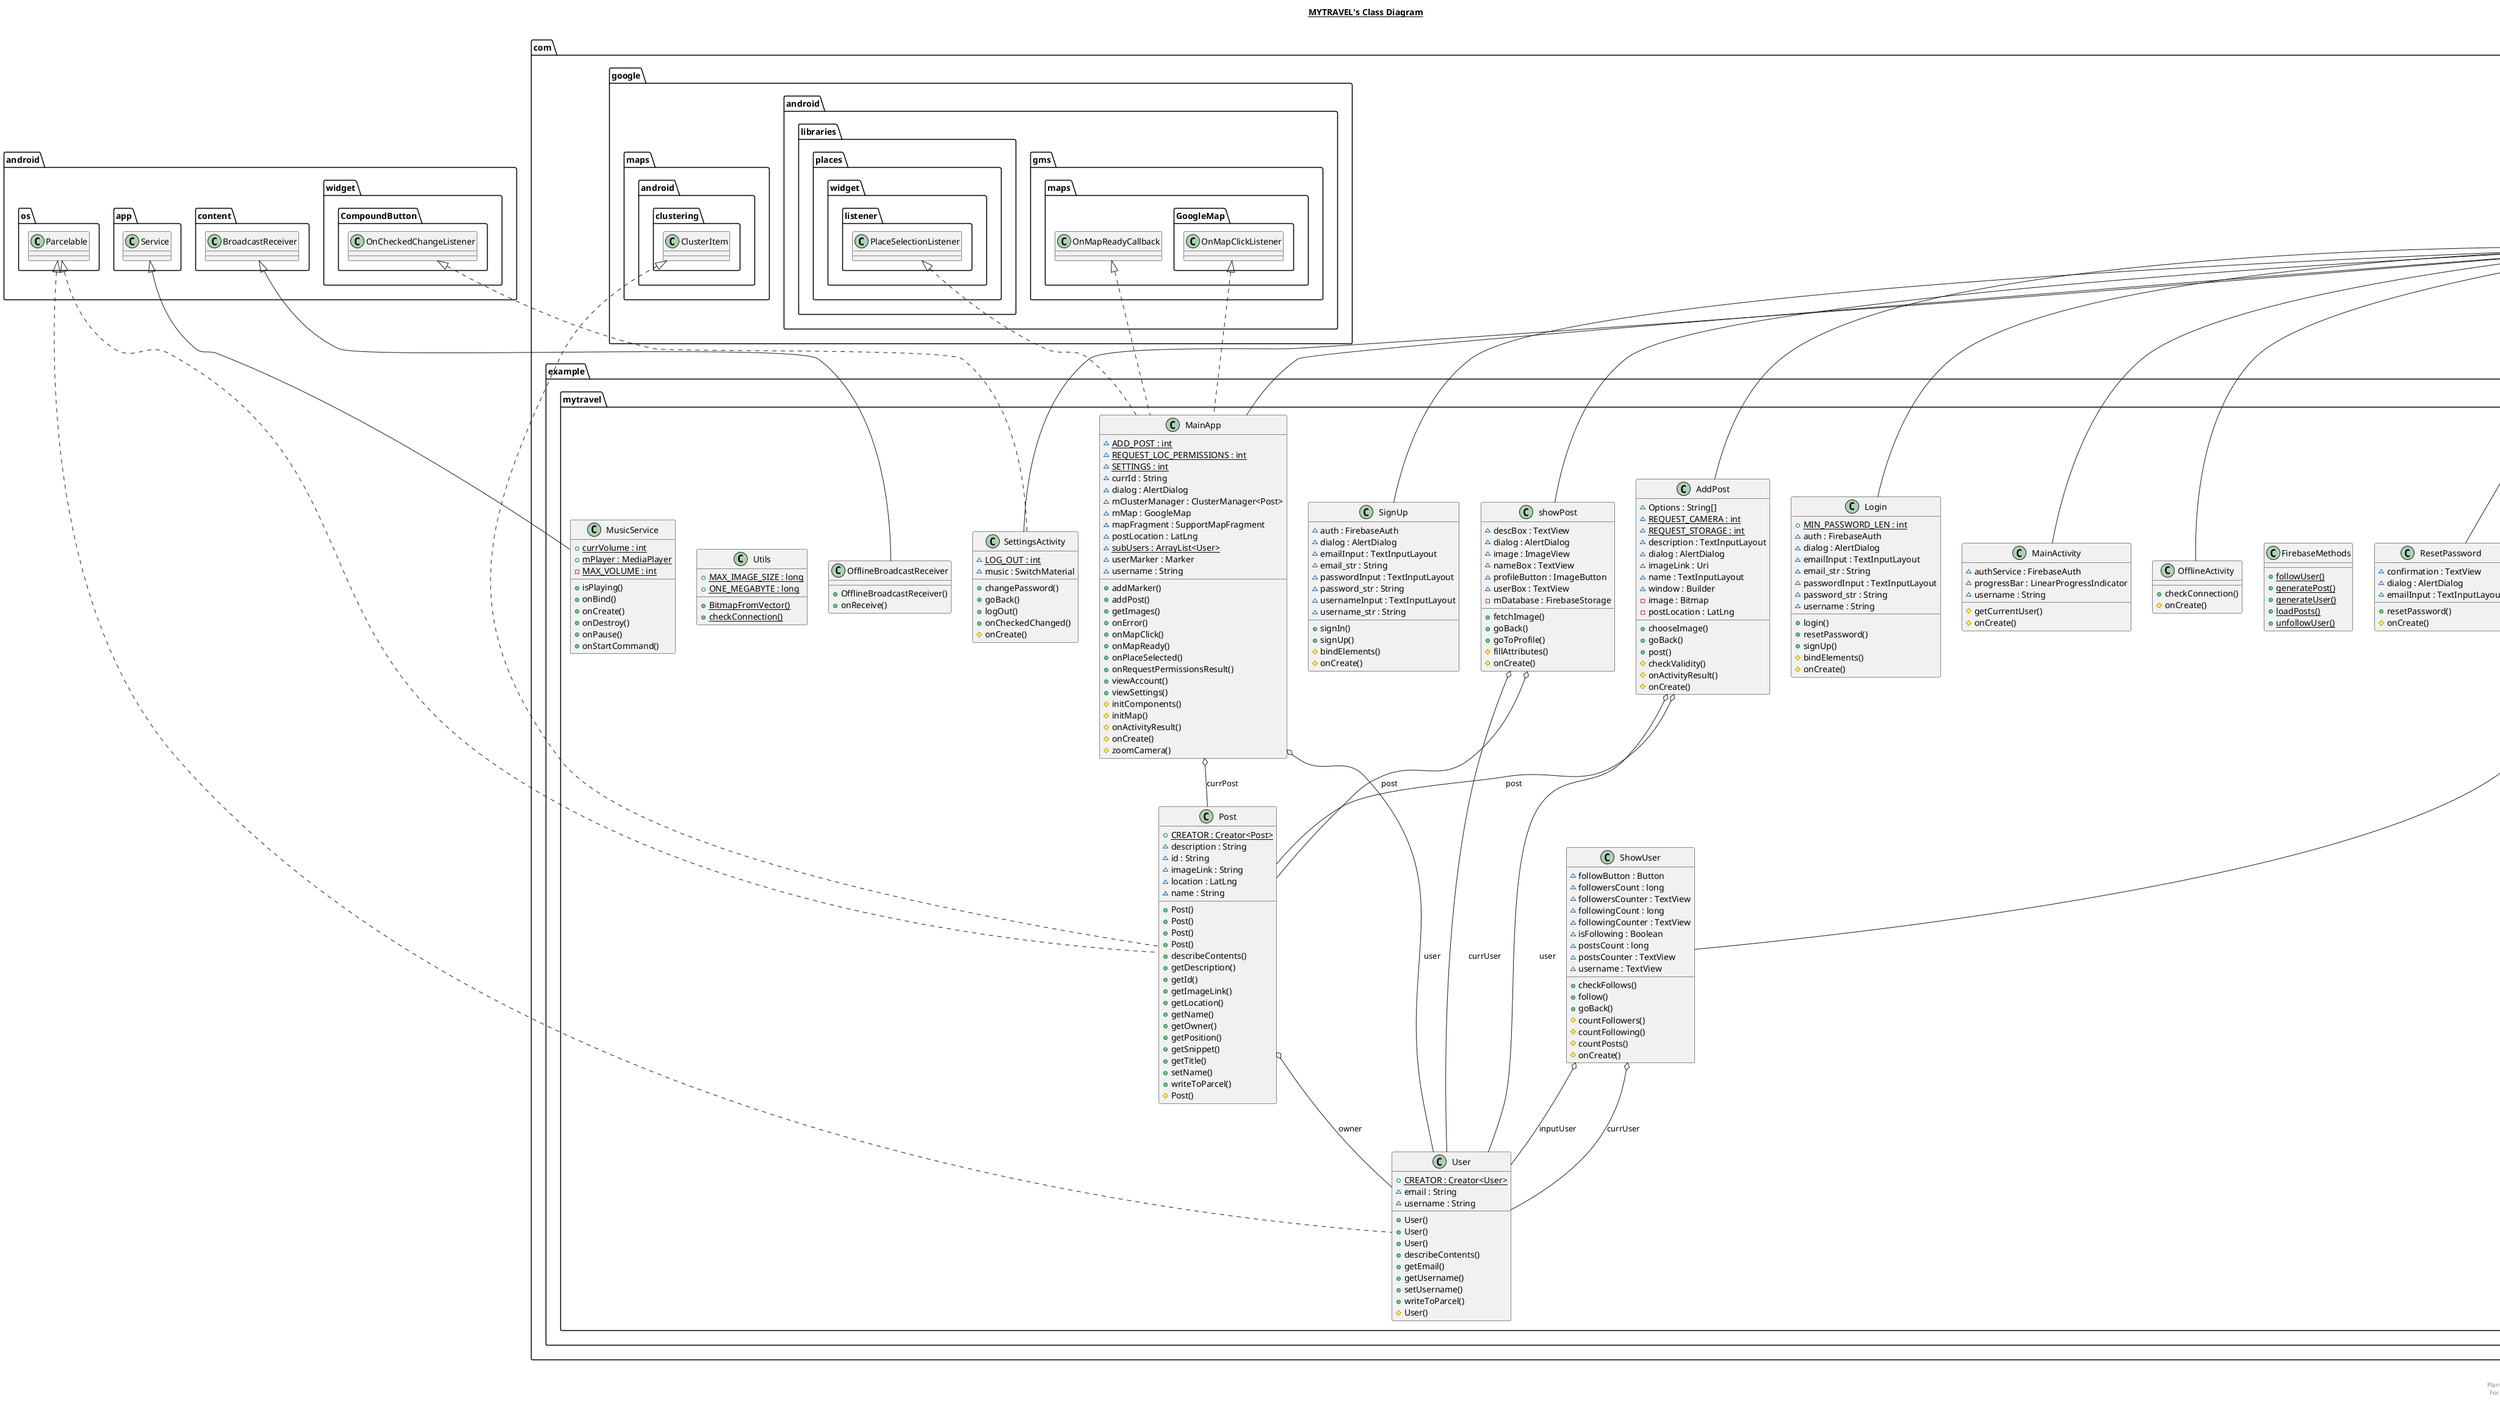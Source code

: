 @startuml

title __MYTRAVEL's Class Diagram__\n

  namespace com.example.mytravel {
    class com.example.mytravel.AddPost {
        ~ Options : String[]
        {static} ~ REQUEST_CAMERA : int
        {static} ~ REQUEST_STORAGE : int
        ~ description : TextInputLayout
        ~ dialog : AlertDialog
        ~ imageLink : Uri
        ~ name : TextInputLayout
        ~ window : Builder
        - image : Bitmap
        - postLocation : LatLng
        + chooseImage()
        + goBack()
        + post()
        # checkValidity()
        # onActivityResult()
        # onCreate()
    }
  }
  

  namespace com.example.mytravel {
    class com.example.mytravel.FirebaseMethods {
        {static} + followUser()
        {static} + generatePost()
        {static} + generateUser()
        {static} + loadPosts()
        {static} + unfollowUser()
    }
  }
  

  namespace com.example.mytravel {
    class com.example.mytravel.Login {
        {static} + MIN_PASSWORD_LEN : int
        ~ auth : FirebaseAuth
        ~ dialog : AlertDialog
        ~ emailInput : TextInputLayout
        ~ email_str : String
        ~ passwordInput : TextInputLayout
        ~ password_str : String
        ~ username : String
        + login()
        + resetPassword()
        + signUp()
        # bindElements()
        # onCreate()
    }
  }
  

  namespace com.example.mytravel {
    class com.example.mytravel.MainActivity {
        ~ authService : FirebaseAuth
        ~ progressBar : LinearProgressIndicator
        ~ username : String
        # getCurrentUser()
        # onCreate()
    }
  }
  

  namespace com.example.mytravel {
    class com.example.mytravel.MainApp {
        {static} ~ ADD_POST : int
        {static} ~ REQUEST_LOC_PERMISSIONS : int
        {static} ~ SETTINGS : int
        ~ currId : String
        ~ dialog : AlertDialog
        ~ mClusterManager : ClusterManager<Post>
        ~ mMap : GoogleMap
        ~ mapFragment : SupportMapFragment
        ~ postLocation : LatLng
        {static} ~ subUsers : ArrayList<User>
        ~ userMarker : Marker
        ~ username : String
        + addMarker()
        + addPost()
        + getImages()
        + onError()
        + onMapClick()
        + onMapReady()
        + onPlaceSelected()
        + onRequestPermissionsResult()
        + viewAccount()
        + viewSettings()
        # initComponents()
        # initMap()
        # onActivityResult()
        # onCreate()
        # zoomCamera()
    }
  }
  

  namespace com.example.mytravel {
    class com.example.mytravel.MusicService {
        {static} + currVolume : int
        {static} + mPlayer : MediaPlayer
        {static} - MAX_VOLUME : int
        + isPlaying()
        + onBind()
        + onCreate()
        + onDestroy()
        + onPause()
        + onStartCommand()
    }
  }
  

  namespace com.example.mytravel {
    class com.example.mytravel.OfflineActivity {
        + checkConnection()
        # onCreate()
    }
  }
  

  namespace com.example.mytravel {
    class com.example.mytravel.OfflineBroadcastReceiver {
        + OfflineBroadcastReceiver()
        + onReceive()
    }
  }
  

  namespace com.example.mytravel {
    class com.example.mytravel.Post {
        {static} + CREATOR : Creator<Post>
        ~ description : String
        ~ id : String
        ~ imageLink : String
        ~ location : LatLng
        ~ name : String
        + Post()
        + Post()
        + Post()
        + Post()
        + describeContents()
        + getDescription()
        + getId()
        + getImageLink()
        + getLocation()
        + getName()
        + getOwner()
        + getPosition()
        + getSnippet()
        + getTitle()
        + setName()
        + writeToParcel()
        # Post()
    }
  }
  

  namespace com.example.mytravel {
    class com.example.mytravel.ResetPassword {
        ~ confirmation : TextView
        ~ dialog : AlertDialog
        ~ emailInput : TextInputLayout
        + resetPassword()
        # onCreate()
    }
  }
  

  namespace com.example.mytravel {
    class com.example.mytravel.SettingsActivity {
        {static} ~ LOG_OUT : int
        ~ music : SwitchMaterial
        + changePassword()
        + goBack()
        + logOut()
        + onCheckedChanged()
        # onCreate()
    }
  }
  

  namespace com.example.mytravel {
    class com.example.mytravel.ShowUser {
        ~ followButton : Button
        ~ followersCount : long
        ~ followersCounter : TextView
        ~ followingCount : long
        ~ followingCounter : TextView
        ~ isFollowing : Boolean
        ~ postsCount : long
        ~ postsCounter : TextView
        ~ username : TextView
        + checkFollows()
        + follow()
        + goBack()
        # countFollowers()
        # countFollowing()
        # countPosts()
        # onCreate()
    }
  }
  

  namespace com.example.mytravel {
    class com.example.mytravel.SignUp {
        ~ auth : FirebaseAuth
        ~ dialog : AlertDialog
        ~ emailInput : TextInputLayout
        ~ email_str : String
        ~ passwordInput : TextInputLayout
        ~ password_str : String
        ~ usernameInput : TextInputLayout
        ~ username_str : String
        + signIn()
        + signUp()
        # bindElements()
        # onCreate()
    }
  }
  

  namespace com.example.mytravel {
    class com.example.mytravel.User {
        {static} + CREATOR : Creator<User>
        ~ email : String
        ~ username : String
        + User()
        + User()
        + User()
        + describeContents()
        + getEmail()
        + getUsername()
        + setUsername()
        + writeToParcel()
        # User()
    }
  }
  

  namespace com.example.mytravel {
    class com.example.mytravel.Utils {
        {static} + MAX_IMAGE_SIZE : long
        {static} + ONE_MEGABYTE : long
        {static} + BitmapFromVector()
        {static} + checkConnection()
    }
  }
  

  namespace com.example.mytravel {
    class com.example.mytravel.showPost {
        ~ descBox : TextView
        ~ dialog : AlertDialog
        ~ image : ImageView
        ~ nameBox : TextView
        ~ profileButton : ImageButton
        ~ userBox : TextView
        - mDatabase : FirebaseStorage
        + fetchImage()
        + goBack()
        + goToProfile()
        # fillAttributes()
        # onCreate()
    }
  }
  

  com.example.mytravel.AddPost -up-|> androidx.appcompat.app.AppCompatActivity
  com.example.mytravel.AddPost o-- com.example.mytravel.Post : post
  com.example.mytravel.AddPost o-- com.example.mytravel.User : user
  com.example.mytravel.Login -up-|> androidx.appcompat.app.AppCompatActivity
  com.example.mytravel.MainActivity -up-|> androidx.appcompat.app.AppCompatActivity
  com.example.mytravel.MainApp .up.|> com.google.android.gms.maps.GoogleMap.OnMapClickListener
  com.example.mytravel.MainApp .up.|> com.google.android.gms.maps.OnMapReadyCallback
  com.example.mytravel.MainApp .up.|> com.google.android.libraries.places.widget.listener.PlaceSelectionListener
  com.example.mytravel.MainApp -up-|> androidx.appcompat.app.AppCompatActivity
  com.example.mytravel.MainApp o-- com.example.mytravel.Post : currPost
  com.example.mytravel.MainApp o-- com.example.mytravel.User : user
  com.example.mytravel.MusicService -up-|> android.app.Service
  com.example.mytravel.OfflineActivity -up-|> androidx.appcompat.app.AppCompatActivity
  com.example.mytravel.OfflineBroadcastReceiver -up-|> android.content.BroadcastReceiver
  com.example.mytravel.Post .up.|> android.os.Parcelable
  com.example.mytravel.Post .up.|> com.google.maps.android.clustering.ClusterItem
  com.example.mytravel.Post o-- com.example.mytravel.User : owner
  com.example.mytravel.ResetPassword -up-|> androidx.appcompat.app.AppCompatActivity
  com.example.mytravel.SettingsActivity .up.|> android.widget.CompoundButton.OnCheckedChangeListener
  com.example.mytravel.SettingsActivity -up-|> androidx.appcompat.app.AppCompatActivity
  com.example.mytravel.ShowUser -up-|> androidx.appcompat.app.AppCompatActivity
  com.example.mytravel.ShowUser o-- com.example.mytravel.User : currUser
  com.example.mytravel.ShowUser o-- com.example.mytravel.User : inputUser
  com.example.mytravel.SignUp -up-|> androidx.appcompat.app.AppCompatActivity
  com.example.mytravel.User .up.|> android.os.Parcelable
  com.example.mytravel.showPost -up-|> androidx.appcompat.app.AppCompatActivity
  com.example.mytravel.showPost o-- com.example.mytravel.User : currUser
  com.example.mytravel.showPost o-- com.example.mytravel.Post : post


right footer


PlantUML diagram generated by SketchIt! (https://bitbucket.org/pmesmeur/sketch.it)
For more information about this tool, please contact philippe.mesmeur@gmail.com
endfooter

@enduml
